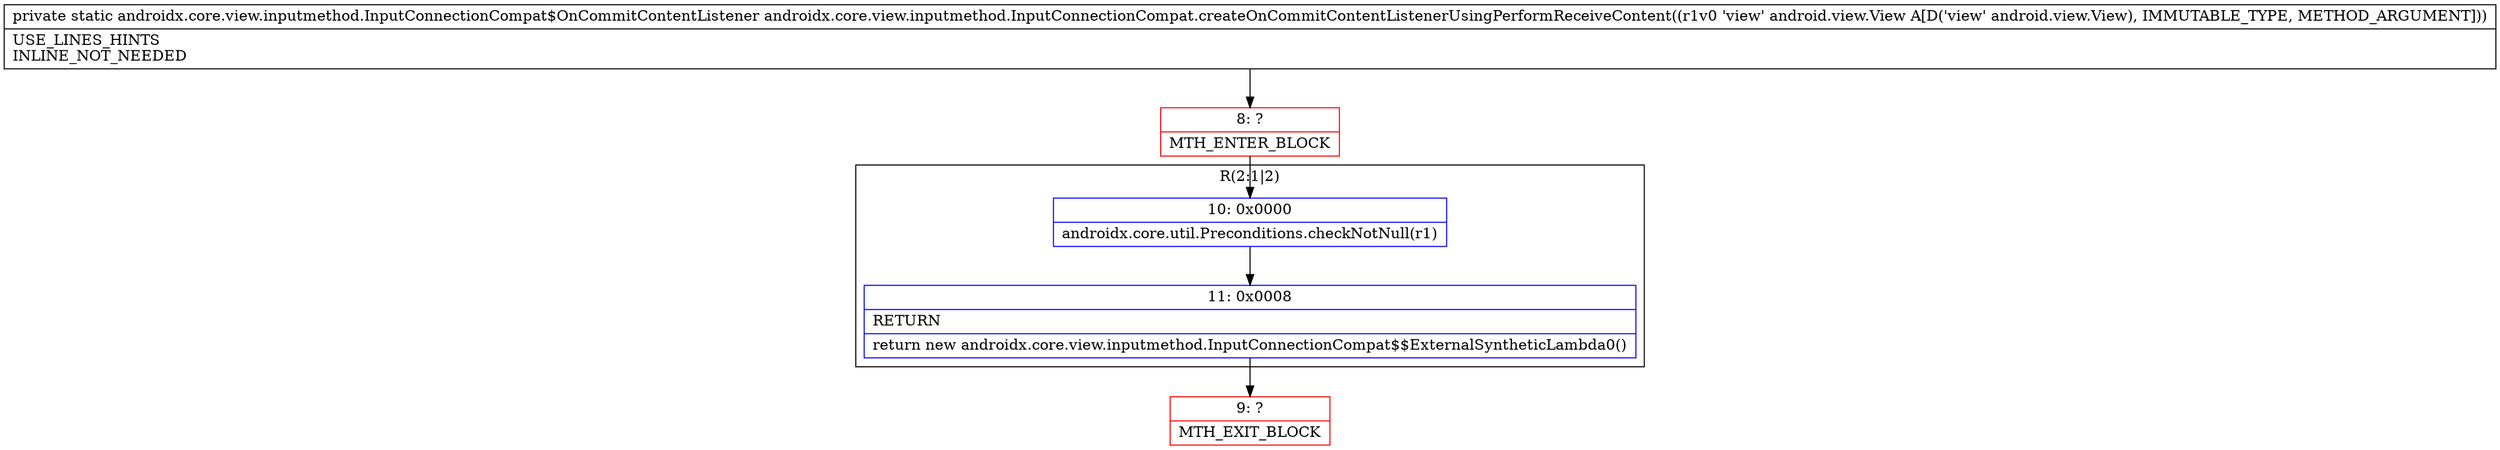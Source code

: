 digraph "CFG forandroidx.core.view.inputmethod.InputConnectionCompat.createOnCommitContentListenerUsingPerformReceiveContent(Landroid\/view\/View;)Landroidx\/core\/view\/inputmethod\/InputConnectionCompat$OnCommitContentListener;" {
subgraph cluster_Region_1059192976 {
label = "R(2:1|2)";
node [shape=record,color=blue];
Node_10 [shape=record,label="{10\:\ 0x0000|androidx.core.util.Preconditions.checkNotNull(r1)\l}"];
Node_11 [shape=record,label="{11\:\ 0x0008|RETURN\l|return new androidx.core.view.inputmethod.InputConnectionCompat$$ExternalSyntheticLambda0()\l}"];
}
Node_8 [shape=record,color=red,label="{8\:\ ?|MTH_ENTER_BLOCK\l}"];
Node_9 [shape=record,color=red,label="{9\:\ ?|MTH_EXIT_BLOCK\l}"];
MethodNode[shape=record,label="{private static androidx.core.view.inputmethod.InputConnectionCompat$OnCommitContentListener androidx.core.view.inputmethod.InputConnectionCompat.createOnCommitContentListenerUsingPerformReceiveContent((r1v0 'view' android.view.View A[D('view' android.view.View), IMMUTABLE_TYPE, METHOD_ARGUMENT]))  | USE_LINES_HINTS\lINLINE_NOT_NEEDED\l}"];
MethodNode -> Node_8;Node_10 -> Node_11;
Node_11 -> Node_9;
Node_8 -> Node_10;
}

